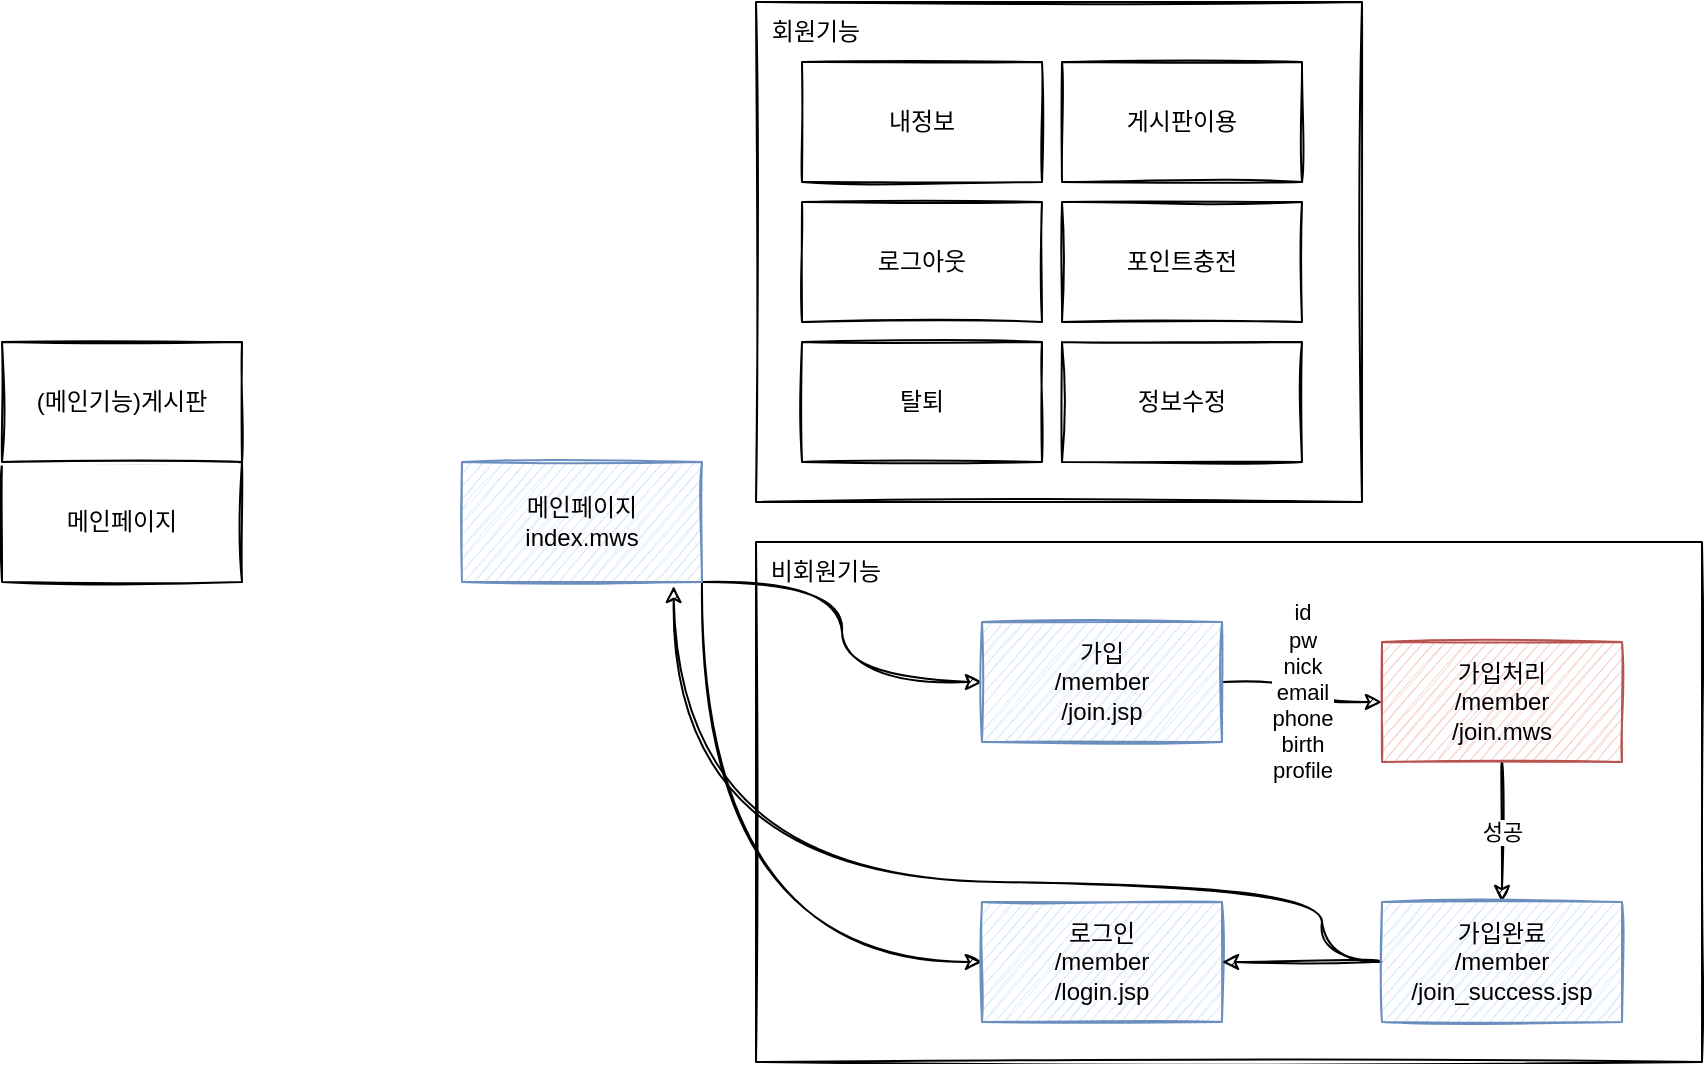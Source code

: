 <mxfile version="15.7.0" type="github">
  <diagram id="4V3O-64CNmHFoEL1uyVk" name="Page-1">
    <mxGraphModel dx="981" dy="548" grid="1" gridSize="10" guides="1" tooltips="1" connect="1" arrows="1" fold="1" page="1" pageScale="1" pageWidth="827" pageHeight="1169" math="0" shadow="0">
      <root>
        <mxCell id="0" />
        <mxCell id="1" parent="0" />
        <mxCell id="cMavoyoQz838QgzTTjWu-8" value="" style="rounded=0;whiteSpace=wrap;html=1;sketch=1;" vertex="1" parent="1">
          <mxGeometry x="707" y="60" width="303" height="250" as="geometry" />
        </mxCell>
        <mxCell id="cMavoyoQz838QgzTTjWu-10" value="" style="rounded=0;whiteSpace=wrap;html=1;sketch=1;" vertex="1" parent="1">
          <mxGeometry x="707" y="330" width="473" height="260" as="geometry" />
        </mxCell>
        <mxCell id="cMavoyoQz838QgzTTjWu-1" value="메인페이지" style="rounded=0;whiteSpace=wrap;html=1;sketch=1;" vertex="1" parent="1">
          <mxGeometry x="330" y="290" width="120" height="60" as="geometry" />
        </mxCell>
        <mxCell id="cMavoyoQz838QgzTTjWu-2" value="(메인기능)게시판" style="rounded=0;whiteSpace=wrap;html=1;sketch=1;" vertex="1" parent="1">
          <mxGeometry x="330" y="230" width="120" height="60" as="geometry" />
        </mxCell>
        <mxCell id="cMavoyoQz838QgzTTjWu-19" style="edgeStyle=orthogonalEdgeStyle;curved=1;rounded=0;sketch=1;orthogonalLoop=1;jettySize=auto;html=1;entryX=0;entryY=0.5;entryDx=0;entryDy=0;" edge="1" parent="1" source="cMavoyoQz838QgzTTjWu-3" target="cMavoyoQz838QgzTTjWu-4">
          <mxGeometry relative="1" as="geometry">
            <Array as="points">
              <mxPoint x="750" y="350" />
              <mxPoint x="750" y="400" />
            </Array>
          </mxGeometry>
        </mxCell>
        <mxCell id="cMavoyoQz838QgzTTjWu-20" style="edgeStyle=orthogonalEdgeStyle;curved=1;rounded=0;sketch=1;orthogonalLoop=1;jettySize=auto;html=1;entryX=0;entryY=0.5;entryDx=0;entryDy=0;exitX=1;exitY=1;exitDx=0;exitDy=0;" edge="1" parent="1" source="cMavoyoQz838QgzTTjWu-3" target="cMavoyoQz838QgzTTjWu-5">
          <mxGeometry relative="1" as="geometry" />
        </mxCell>
        <mxCell id="cMavoyoQz838QgzTTjWu-3" value="메인페이지&lt;br&gt;index.mws" style="rounded=0;whiteSpace=wrap;html=1;sketch=1;fillColor=#dae8fc;strokeColor=#6c8ebf;" vertex="1" parent="1">
          <mxGeometry x="560" y="290" width="120" height="60" as="geometry" />
        </mxCell>
        <mxCell id="cMavoyoQz838QgzTTjWu-21" value="id&lt;br&gt;pw&lt;br&gt;nick&lt;br&gt;email&lt;br&gt;phone&lt;br&gt;birth&lt;br&gt;profile" style="edgeStyle=orthogonalEdgeStyle;curved=1;rounded=0;sketch=1;orthogonalLoop=1;jettySize=auto;html=1;" edge="1" parent="1" source="cMavoyoQz838QgzTTjWu-4" target="cMavoyoQz838QgzTTjWu-17">
          <mxGeometry relative="1" as="geometry" />
        </mxCell>
        <mxCell id="cMavoyoQz838QgzTTjWu-4" value="가입&lt;br&gt;/member&lt;br&gt;/join.jsp" style="rounded=0;whiteSpace=wrap;html=1;sketch=1;fillColor=#dae8fc;strokeColor=#6c8ebf;" vertex="1" parent="1">
          <mxGeometry x="820" y="370" width="120" height="60" as="geometry" />
        </mxCell>
        <mxCell id="cMavoyoQz838QgzTTjWu-5" value="로그인&lt;br&gt;/member&lt;br&gt;/login.jsp" style="rounded=0;whiteSpace=wrap;html=1;sketch=1;fillColor=#dae8fc;strokeColor=#6c8ebf;" vertex="1" parent="1">
          <mxGeometry x="820" y="510" width="120" height="60" as="geometry" />
        </mxCell>
        <mxCell id="cMavoyoQz838QgzTTjWu-6" value="내정보" style="rounded=0;whiteSpace=wrap;html=1;sketch=1;" vertex="1" parent="1">
          <mxGeometry x="730" y="90" width="120" height="60" as="geometry" />
        </mxCell>
        <mxCell id="cMavoyoQz838QgzTTjWu-9" value="회원기능" style="text;html=1;strokeColor=none;fillColor=none;align=center;verticalAlign=middle;whiteSpace=wrap;rounded=0;sketch=1;" vertex="1" parent="1">
          <mxGeometry x="707" y="60" width="60" height="30" as="geometry" />
        </mxCell>
        <mxCell id="cMavoyoQz838QgzTTjWu-11" value="비회원기능" style="text;html=1;strokeColor=none;fillColor=none;align=center;verticalAlign=middle;whiteSpace=wrap;rounded=0;sketch=1;" vertex="1" parent="1">
          <mxGeometry x="707" y="330" width="70" height="30" as="geometry" />
        </mxCell>
        <mxCell id="cMavoyoQz838QgzTTjWu-12" value="게시판이용" style="rounded=0;whiteSpace=wrap;html=1;sketch=1;" vertex="1" parent="1">
          <mxGeometry x="860" y="90" width="120" height="60" as="geometry" />
        </mxCell>
        <mxCell id="cMavoyoQz838QgzTTjWu-13" value="로그아웃" style="rounded=0;whiteSpace=wrap;html=1;sketch=1;" vertex="1" parent="1">
          <mxGeometry x="730" y="160" width="120" height="60" as="geometry" />
        </mxCell>
        <mxCell id="cMavoyoQz838QgzTTjWu-14" value="포인트충전" style="rounded=0;whiteSpace=wrap;html=1;sketch=1;" vertex="1" parent="1">
          <mxGeometry x="860" y="160" width="120" height="60" as="geometry" />
        </mxCell>
        <mxCell id="cMavoyoQz838QgzTTjWu-15" value="탈퇴" style="rounded=0;whiteSpace=wrap;html=1;sketch=1;" vertex="1" parent="1">
          <mxGeometry x="730" y="230" width="120" height="60" as="geometry" />
        </mxCell>
        <mxCell id="cMavoyoQz838QgzTTjWu-16" value="정보수정" style="rounded=0;whiteSpace=wrap;html=1;sketch=1;" vertex="1" parent="1">
          <mxGeometry x="860" y="230" width="120" height="60" as="geometry" />
        </mxCell>
        <mxCell id="cMavoyoQz838QgzTTjWu-22" value="성공" style="edgeStyle=orthogonalEdgeStyle;curved=1;rounded=0;sketch=1;orthogonalLoop=1;jettySize=auto;html=1;" edge="1" parent="1" source="cMavoyoQz838QgzTTjWu-17" target="cMavoyoQz838QgzTTjWu-18">
          <mxGeometry relative="1" as="geometry" />
        </mxCell>
        <mxCell id="cMavoyoQz838QgzTTjWu-17" value="가입처리&lt;br&gt;/member&lt;br&gt;/join.mws" style="rounded=0;whiteSpace=wrap;html=1;sketch=1;fillColor=#f8cecc;strokeColor=#b85450;" vertex="1" parent="1">
          <mxGeometry x="1020" y="380" width="120" height="60" as="geometry" />
        </mxCell>
        <mxCell id="cMavoyoQz838QgzTTjWu-23" style="edgeStyle=orthogonalEdgeStyle;curved=1;rounded=0;sketch=1;orthogonalLoop=1;jettySize=auto;html=1;entryX=1;entryY=0.5;entryDx=0;entryDy=0;" edge="1" parent="1" source="cMavoyoQz838QgzTTjWu-18" target="cMavoyoQz838QgzTTjWu-5">
          <mxGeometry relative="1" as="geometry" />
        </mxCell>
        <mxCell id="cMavoyoQz838QgzTTjWu-26" style="edgeStyle=orthogonalEdgeStyle;curved=1;rounded=0;sketch=1;orthogonalLoop=1;jettySize=auto;html=1;entryX=0.882;entryY=1.033;entryDx=0;entryDy=0;entryPerimeter=0;exitX=0;exitY=0.5;exitDx=0;exitDy=0;" edge="1" parent="1" source="cMavoyoQz838QgzTTjWu-18" target="cMavoyoQz838QgzTTjWu-3">
          <mxGeometry relative="1" as="geometry">
            <Array as="points">
              <mxPoint x="990" y="540" />
              <mxPoint x="990" y="500" />
              <mxPoint x="666" y="500" />
            </Array>
          </mxGeometry>
        </mxCell>
        <mxCell id="cMavoyoQz838QgzTTjWu-18" value="가입완료&lt;br&gt;/member&lt;br&gt;/join_success.jsp" style="rounded=0;whiteSpace=wrap;html=1;sketch=1;fillColor=#dae8fc;strokeColor=#6c8ebf;" vertex="1" parent="1">
          <mxGeometry x="1020" y="510" width="120" height="60" as="geometry" />
        </mxCell>
      </root>
    </mxGraphModel>
  </diagram>
</mxfile>
